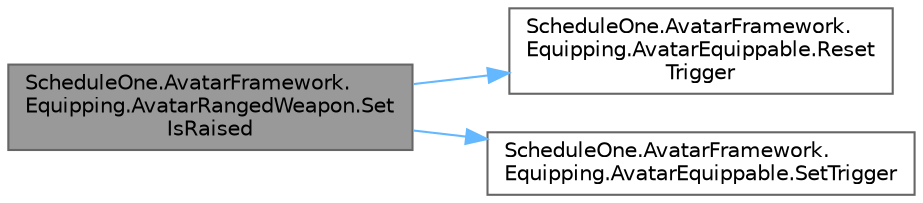 digraph "ScheduleOne.AvatarFramework.Equipping.AvatarRangedWeapon.SetIsRaised"
{
 // LATEX_PDF_SIZE
  bgcolor="transparent";
  edge [fontname=Helvetica,fontsize=10,labelfontname=Helvetica,labelfontsize=10];
  node [fontname=Helvetica,fontsize=10,shape=box,height=0.2,width=0.4];
  rankdir="LR";
  Node1 [id="Node000001",label="ScheduleOne.AvatarFramework.\lEquipping.AvatarRangedWeapon.Set\lIsRaised",height=0.2,width=0.4,color="gray40", fillcolor="grey60", style="filled", fontcolor="black",tooltip=" "];
  Node1 -> Node2 [id="edge1_Node000001_Node000002",color="steelblue1",style="solid",tooltip=" "];
  Node2 [id="Node000002",label="ScheduleOne.AvatarFramework.\lEquipping.AvatarEquippable.Reset\lTrigger",height=0.2,width=0.4,color="grey40", fillcolor="white", style="filled",URL="$class_schedule_one_1_1_avatar_framework_1_1_equipping_1_1_avatar_equippable.html#a35361b8567a8accdc8593ce8bea12893",tooltip=" "];
  Node1 -> Node3 [id="edge2_Node000001_Node000003",color="steelblue1",style="solid",tooltip=" "];
  Node3 [id="Node000003",label="ScheduleOne.AvatarFramework.\lEquipping.AvatarEquippable.SetTrigger",height=0.2,width=0.4,color="grey40", fillcolor="white", style="filled",URL="$class_schedule_one_1_1_avatar_framework_1_1_equipping_1_1_avatar_equippable.html#a80b5131aa15206f5f5a9486c0a633ad9",tooltip=" "];
}
